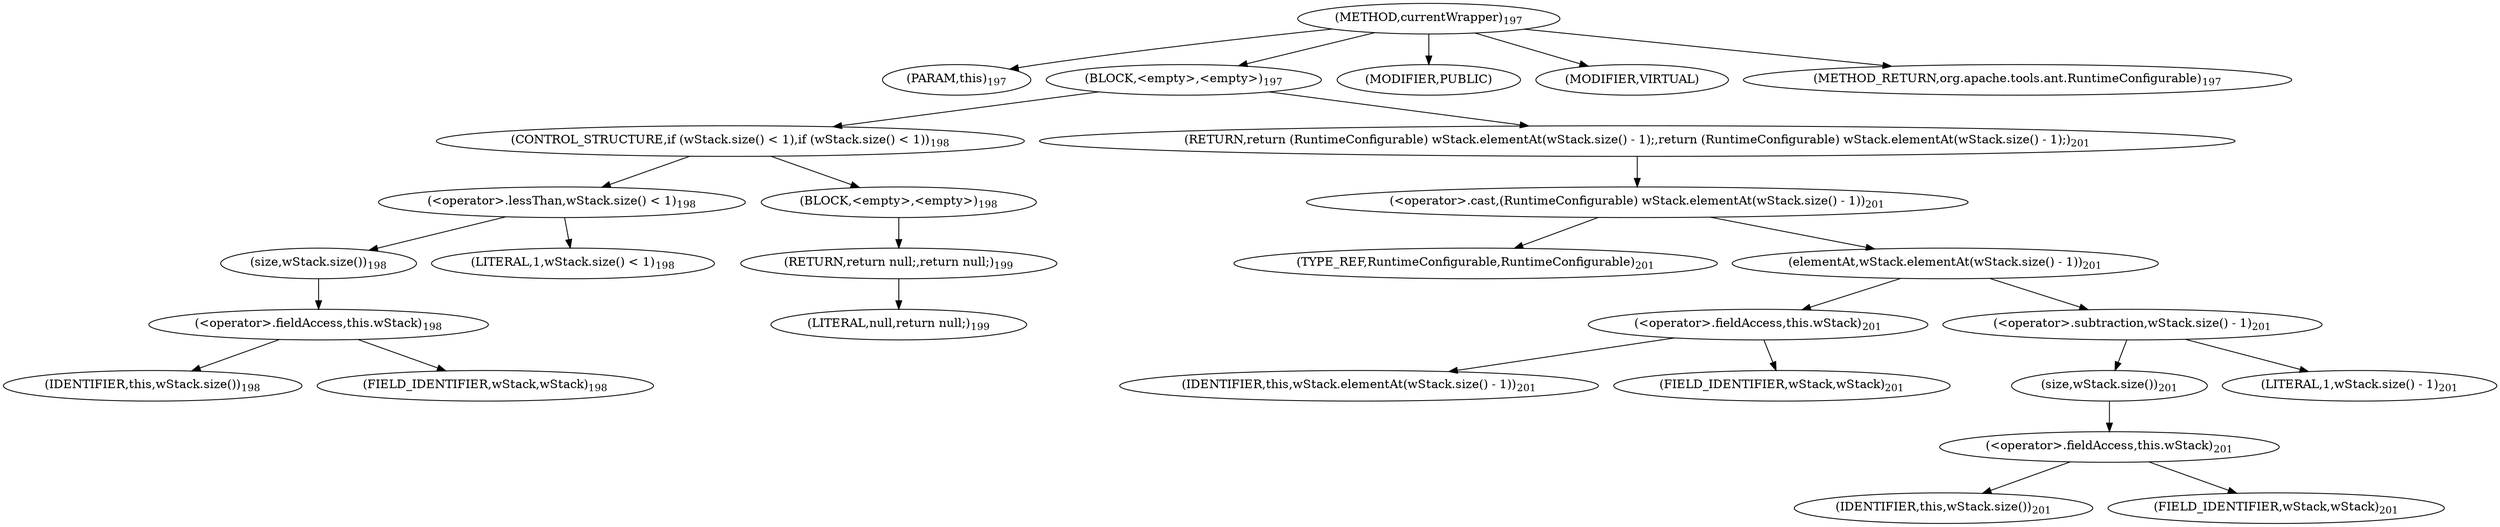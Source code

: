 digraph "currentWrapper" {  
"225" [label = <(METHOD,currentWrapper)<SUB>197</SUB>> ]
"226" [label = <(PARAM,this)<SUB>197</SUB>> ]
"227" [label = <(BLOCK,&lt;empty&gt;,&lt;empty&gt;)<SUB>197</SUB>> ]
"228" [label = <(CONTROL_STRUCTURE,if (wStack.size() &lt; 1),if (wStack.size() &lt; 1))<SUB>198</SUB>> ]
"229" [label = <(&lt;operator&gt;.lessThan,wStack.size() &lt; 1)<SUB>198</SUB>> ]
"230" [label = <(size,wStack.size())<SUB>198</SUB>> ]
"231" [label = <(&lt;operator&gt;.fieldAccess,this.wStack)<SUB>198</SUB>> ]
"232" [label = <(IDENTIFIER,this,wStack.size())<SUB>198</SUB>> ]
"233" [label = <(FIELD_IDENTIFIER,wStack,wStack)<SUB>198</SUB>> ]
"234" [label = <(LITERAL,1,wStack.size() &lt; 1)<SUB>198</SUB>> ]
"235" [label = <(BLOCK,&lt;empty&gt;,&lt;empty&gt;)<SUB>198</SUB>> ]
"236" [label = <(RETURN,return null;,return null;)<SUB>199</SUB>> ]
"237" [label = <(LITERAL,null,return null;)<SUB>199</SUB>> ]
"238" [label = <(RETURN,return (RuntimeConfigurable) wStack.elementAt(wStack.size() - 1);,return (RuntimeConfigurable) wStack.elementAt(wStack.size() - 1);)<SUB>201</SUB>> ]
"239" [label = <(&lt;operator&gt;.cast,(RuntimeConfigurable) wStack.elementAt(wStack.size() - 1))<SUB>201</SUB>> ]
"240" [label = <(TYPE_REF,RuntimeConfigurable,RuntimeConfigurable)<SUB>201</SUB>> ]
"241" [label = <(elementAt,wStack.elementAt(wStack.size() - 1))<SUB>201</SUB>> ]
"242" [label = <(&lt;operator&gt;.fieldAccess,this.wStack)<SUB>201</SUB>> ]
"243" [label = <(IDENTIFIER,this,wStack.elementAt(wStack.size() - 1))<SUB>201</SUB>> ]
"244" [label = <(FIELD_IDENTIFIER,wStack,wStack)<SUB>201</SUB>> ]
"245" [label = <(&lt;operator&gt;.subtraction,wStack.size() - 1)<SUB>201</SUB>> ]
"246" [label = <(size,wStack.size())<SUB>201</SUB>> ]
"247" [label = <(&lt;operator&gt;.fieldAccess,this.wStack)<SUB>201</SUB>> ]
"248" [label = <(IDENTIFIER,this,wStack.size())<SUB>201</SUB>> ]
"249" [label = <(FIELD_IDENTIFIER,wStack,wStack)<SUB>201</SUB>> ]
"250" [label = <(LITERAL,1,wStack.size() - 1)<SUB>201</SUB>> ]
"251" [label = <(MODIFIER,PUBLIC)> ]
"252" [label = <(MODIFIER,VIRTUAL)> ]
"253" [label = <(METHOD_RETURN,org.apache.tools.ant.RuntimeConfigurable)<SUB>197</SUB>> ]
  "225" -> "226" 
  "225" -> "227" 
  "225" -> "251" 
  "225" -> "252" 
  "225" -> "253" 
  "227" -> "228" 
  "227" -> "238" 
  "228" -> "229" 
  "228" -> "235" 
  "229" -> "230" 
  "229" -> "234" 
  "230" -> "231" 
  "231" -> "232" 
  "231" -> "233" 
  "235" -> "236" 
  "236" -> "237" 
  "238" -> "239" 
  "239" -> "240" 
  "239" -> "241" 
  "241" -> "242" 
  "241" -> "245" 
  "242" -> "243" 
  "242" -> "244" 
  "245" -> "246" 
  "245" -> "250" 
  "246" -> "247" 
  "247" -> "248" 
  "247" -> "249" 
}

